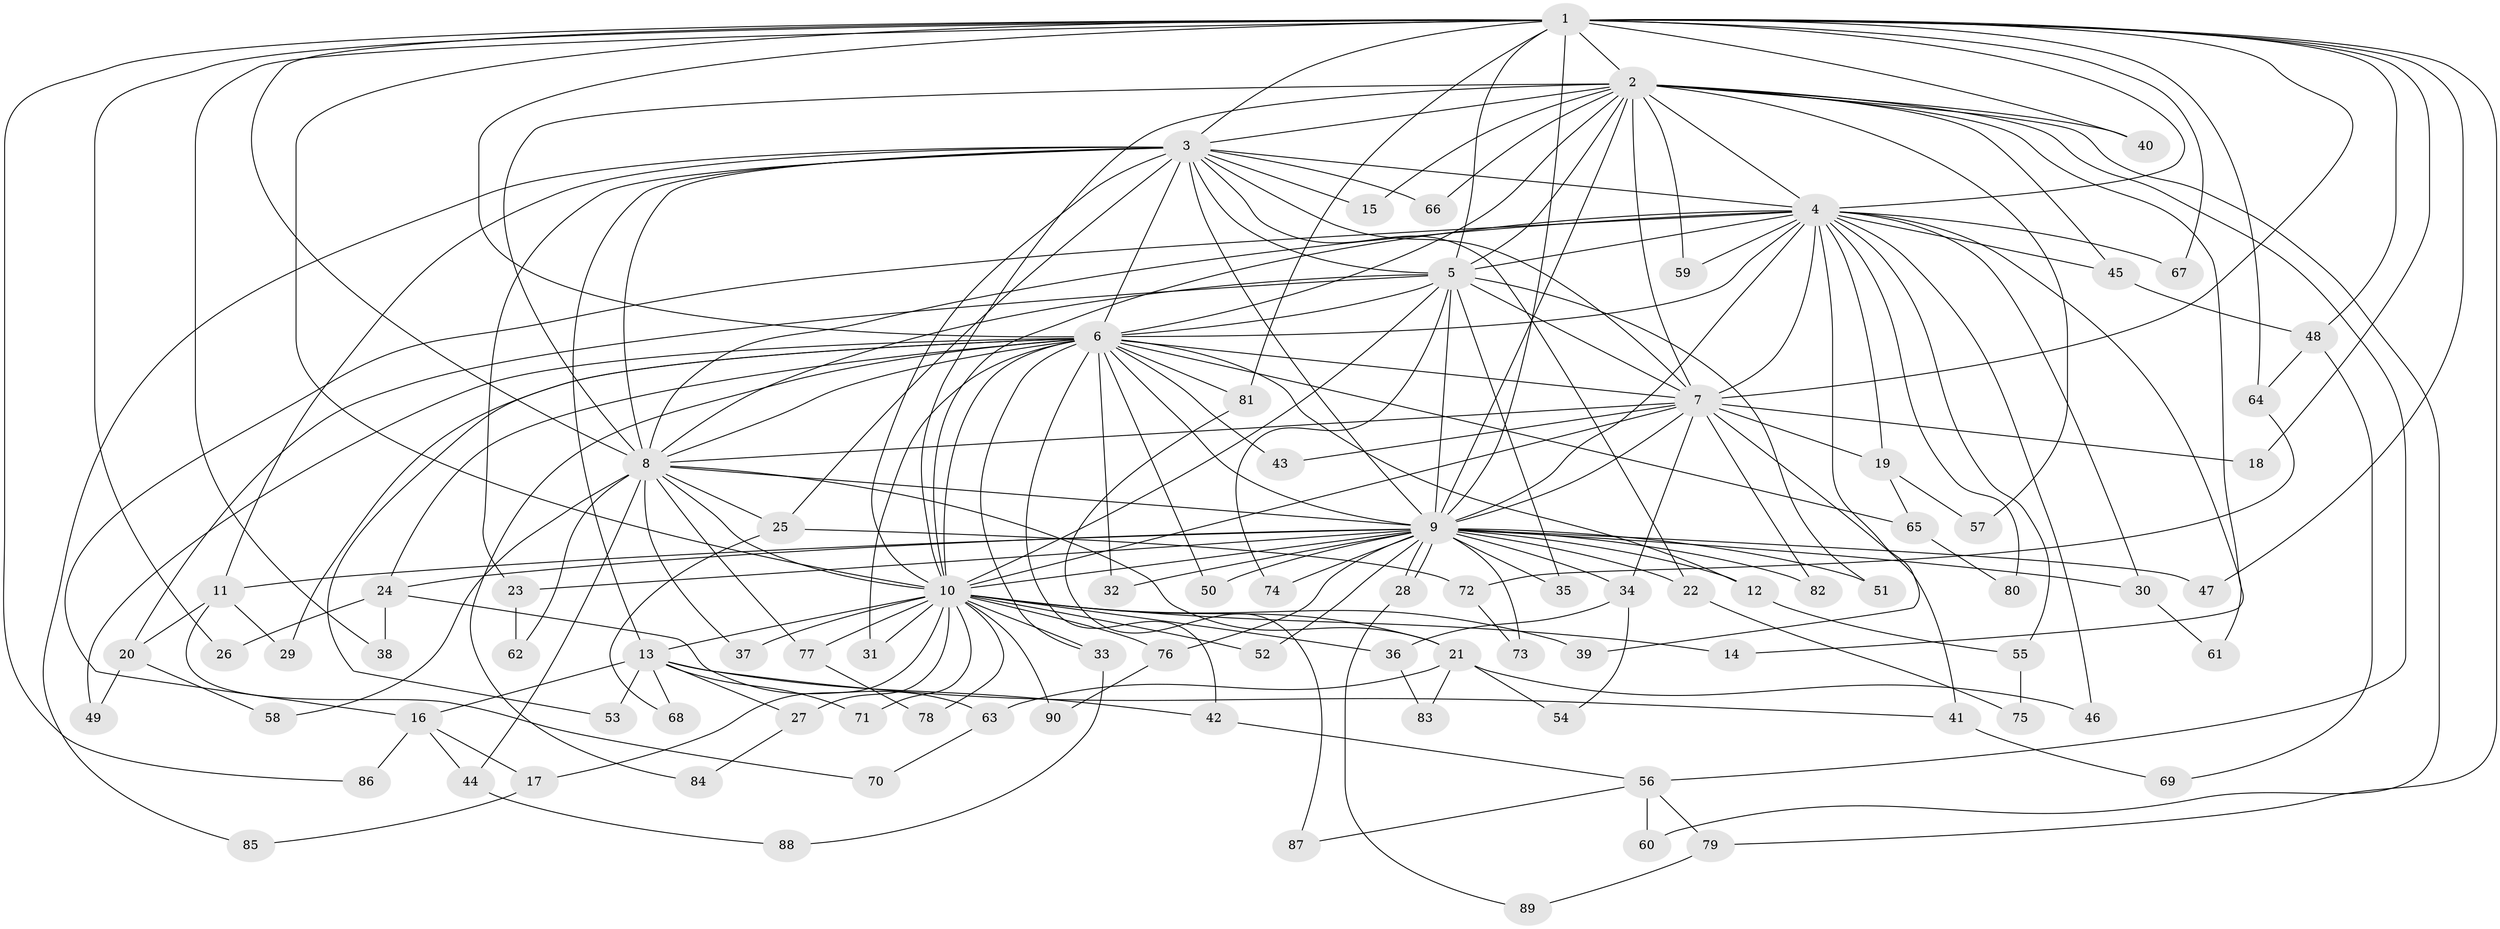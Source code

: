 // coarse degree distribution, {17: 0.014492753623188406, 15: 0.028985507246376812, 23: 0.014492753623188406, 11: 0.014492753623188406, 21: 0.014492753623188406, 14: 0.014492753623188406, 24: 0.014492753623188406, 22: 0.014492753623188406, 5: 0.057971014492753624, 3: 0.2318840579710145, 8: 0.014492753623188406, 2: 0.4927536231884058, 6: 0.028985507246376812, 4: 0.043478260869565216}
// Generated by graph-tools (version 1.1) at 2025/51/02/27/25 19:51:51]
// undirected, 90 vertices, 205 edges
graph export_dot {
graph [start="1"]
  node [color=gray90,style=filled];
  1;
  2;
  3;
  4;
  5;
  6;
  7;
  8;
  9;
  10;
  11;
  12;
  13;
  14;
  15;
  16;
  17;
  18;
  19;
  20;
  21;
  22;
  23;
  24;
  25;
  26;
  27;
  28;
  29;
  30;
  31;
  32;
  33;
  34;
  35;
  36;
  37;
  38;
  39;
  40;
  41;
  42;
  43;
  44;
  45;
  46;
  47;
  48;
  49;
  50;
  51;
  52;
  53;
  54;
  55;
  56;
  57;
  58;
  59;
  60;
  61;
  62;
  63;
  64;
  65;
  66;
  67;
  68;
  69;
  70;
  71;
  72;
  73;
  74;
  75;
  76;
  77;
  78;
  79;
  80;
  81;
  82;
  83;
  84;
  85;
  86;
  87;
  88;
  89;
  90;
  1 -- 2;
  1 -- 3;
  1 -- 4;
  1 -- 5;
  1 -- 6;
  1 -- 7;
  1 -- 8;
  1 -- 9;
  1 -- 10;
  1 -- 18;
  1 -- 26;
  1 -- 38;
  1 -- 40;
  1 -- 47;
  1 -- 48;
  1 -- 64;
  1 -- 67;
  1 -- 79;
  1 -- 81;
  1 -- 86;
  2 -- 3;
  2 -- 4;
  2 -- 5;
  2 -- 6;
  2 -- 7;
  2 -- 8;
  2 -- 9;
  2 -- 10;
  2 -- 14;
  2 -- 15;
  2 -- 40;
  2 -- 45;
  2 -- 56;
  2 -- 57;
  2 -- 59;
  2 -- 60;
  2 -- 66;
  3 -- 4;
  3 -- 5;
  3 -- 6;
  3 -- 7;
  3 -- 8;
  3 -- 9;
  3 -- 10;
  3 -- 11;
  3 -- 13;
  3 -- 15;
  3 -- 22;
  3 -- 23;
  3 -- 25;
  3 -- 66;
  3 -- 85;
  4 -- 5;
  4 -- 6;
  4 -- 7;
  4 -- 8;
  4 -- 9;
  4 -- 10;
  4 -- 16;
  4 -- 19;
  4 -- 30;
  4 -- 39;
  4 -- 45;
  4 -- 46;
  4 -- 55;
  4 -- 59;
  4 -- 61;
  4 -- 67;
  4 -- 80;
  5 -- 6;
  5 -- 7;
  5 -- 8;
  5 -- 9;
  5 -- 10;
  5 -- 20;
  5 -- 35;
  5 -- 51;
  5 -- 74;
  6 -- 7;
  6 -- 8;
  6 -- 9;
  6 -- 10;
  6 -- 12;
  6 -- 24;
  6 -- 29;
  6 -- 31;
  6 -- 32;
  6 -- 33;
  6 -- 42;
  6 -- 43;
  6 -- 49;
  6 -- 50;
  6 -- 53;
  6 -- 65;
  6 -- 81;
  6 -- 84;
  7 -- 8;
  7 -- 9;
  7 -- 10;
  7 -- 18;
  7 -- 19;
  7 -- 34;
  7 -- 41;
  7 -- 43;
  7 -- 82;
  8 -- 9;
  8 -- 10;
  8 -- 21;
  8 -- 25;
  8 -- 37;
  8 -- 44;
  8 -- 58;
  8 -- 62;
  8 -- 77;
  9 -- 10;
  9 -- 11;
  9 -- 12;
  9 -- 22;
  9 -- 23;
  9 -- 24;
  9 -- 28;
  9 -- 28;
  9 -- 30;
  9 -- 32;
  9 -- 34;
  9 -- 35;
  9 -- 47;
  9 -- 50;
  9 -- 51;
  9 -- 52;
  9 -- 73;
  9 -- 74;
  9 -- 76;
  9 -- 82;
  10 -- 13;
  10 -- 14;
  10 -- 17;
  10 -- 21;
  10 -- 27;
  10 -- 31;
  10 -- 33;
  10 -- 36;
  10 -- 37;
  10 -- 39;
  10 -- 52;
  10 -- 71;
  10 -- 76;
  10 -- 77;
  10 -- 78;
  10 -- 90;
  11 -- 20;
  11 -- 29;
  11 -- 70;
  12 -- 55;
  13 -- 16;
  13 -- 27;
  13 -- 41;
  13 -- 42;
  13 -- 53;
  13 -- 68;
  13 -- 71;
  16 -- 17;
  16 -- 44;
  16 -- 86;
  17 -- 85;
  19 -- 57;
  19 -- 65;
  20 -- 49;
  20 -- 58;
  21 -- 46;
  21 -- 54;
  21 -- 63;
  21 -- 83;
  22 -- 75;
  23 -- 62;
  24 -- 26;
  24 -- 38;
  24 -- 63;
  25 -- 68;
  25 -- 72;
  27 -- 84;
  28 -- 89;
  30 -- 61;
  33 -- 88;
  34 -- 36;
  34 -- 54;
  36 -- 83;
  41 -- 69;
  42 -- 56;
  44 -- 88;
  45 -- 48;
  48 -- 64;
  48 -- 69;
  55 -- 75;
  56 -- 60;
  56 -- 79;
  56 -- 87;
  63 -- 70;
  64 -- 72;
  65 -- 80;
  72 -- 73;
  76 -- 90;
  77 -- 78;
  79 -- 89;
  81 -- 87;
}
